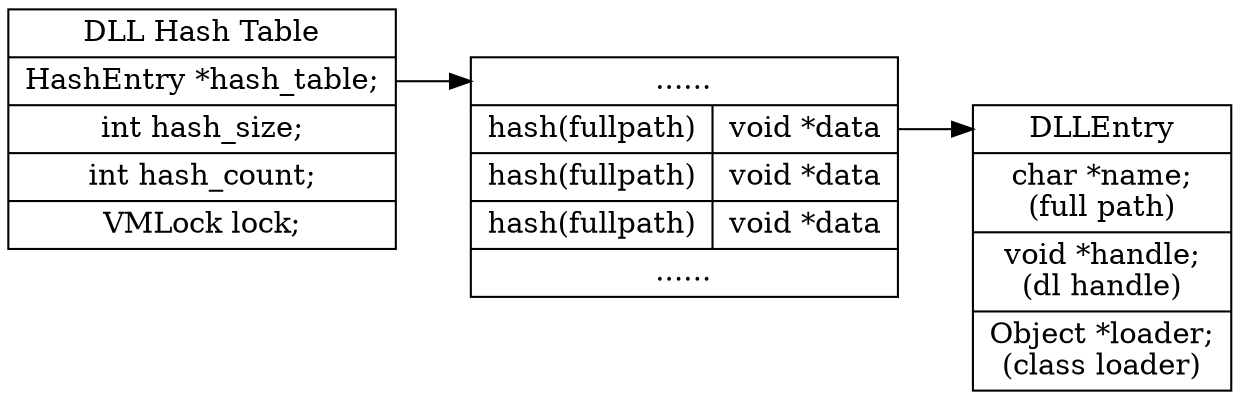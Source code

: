digraph G {
	rankdir=LR;
	node [shape="record"];

	dll_tab [
		label = "\
			<this>DLL Hash Table|\
			<tab>HashEntry *hash_table;|\
			int hash_size;|\
			int hash_count;|\
			VMLock lock;
		"
	];

	table [
		label = "\
			<table>......|\
			{hash(fullpath)|<data>void *data}|\
			{hash(fullpath)|void *data}|\
			{hash(fullpath)|void *data}|\
			......
		"
	];

	dll_entry [
	    label = "\
			  <this>DLLEntry|\
			  char *name;\n(full path)|\
			  void *handle;\n(dl handle)|\
			  Object *loader;\n(class loader)		  
		"
	];

	dll_tab:tab -> table:table;
	table:data -> dll_entry:this;
}